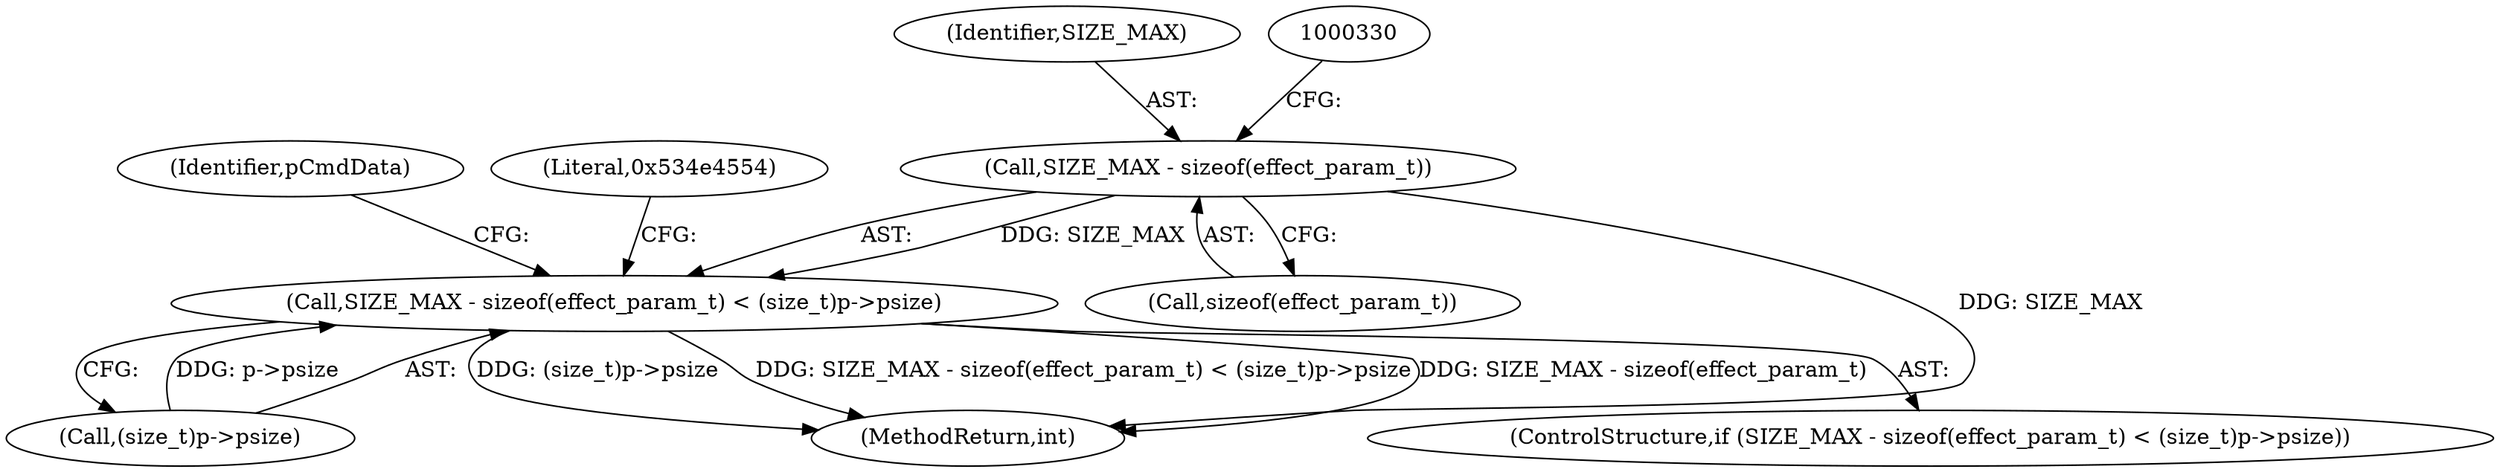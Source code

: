 digraph "0_Android_9e29523b9537983b4c4b205ff868d0b3bca0383b@API" {
"1000325" [label="(Call,SIZE_MAX - sizeof(effect_param_t))"];
"1000324" [label="(Call,SIZE_MAX - sizeof(effect_param_t) < (size_t)p->psize)"];
"1000324" [label="(Call,SIZE_MAX - sizeof(effect_param_t) < (size_t)p->psize)"];
"1000326" [label="(Identifier,SIZE_MAX)"];
"1000325" [label="(Call,SIZE_MAX - sizeof(effect_param_t))"];
"1000329" [label="(Call,(size_t)p->psize)"];
"1001271" [label="(MethodReturn,int)"];
"1000344" [label="(Identifier,pCmdData)"];
"1000323" [label="(ControlStructure,if (SIZE_MAX - sizeof(effect_param_t) < (size_t)p->psize))"];
"1000327" [label="(Call,sizeof(effect_param_t))"];
"1000336" [label="(Literal,0x534e4554)"];
"1000325" -> "1000324"  [label="AST: "];
"1000325" -> "1000327"  [label="CFG: "];
"1000326" -> "1000325"  [label="AST: "];
"1000327" -> "1000325"  [label="AST: "];
"1000330" -> "1000325"  [label="CFG: "];
"1000325" -> "1001271"  [label="DDG: SIZE_MAX"];
"1000325" -> "1000324"  [label="DDG: SIZE_MAX"];
"1000324" -> "1000323"  [label="AST: "];
"1000324" -> "1000329"  [label="CFG: "];
"1000329" -> "1000324"  [label="AST: "];
"1000336" -> "1000324"  [label="CFG: "];
"1000344" -> "1000324"  [label="CFG: "];
"1000324" -> "1001271"  [label="DDG: (size_t)p->psize"];
"1000324" -> "1001271"  [label="DDG: SIZE_MAX - sizeof(effect_param_t) < (size_t)p->psize"];
"1000324" -> "1001271"  [label="DDG: SIZE_MAX - sizeof(effect_param_t)"];
"1000329" -> "1000324"  [label="DDG: p->psize"];
}
